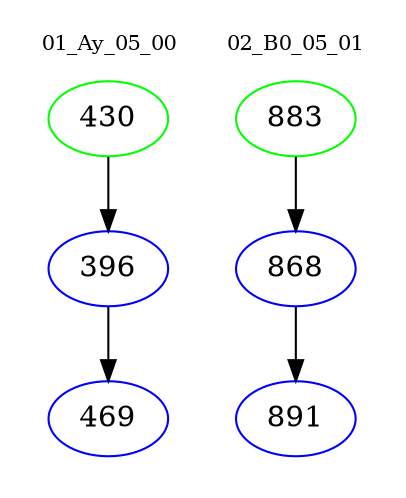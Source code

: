 digraph{
subgraph cluster_0 {
color = white
label = "01_Ay_05_00";
fontsize=10;
T0_430 [label="430", color="green"]
T0_430 -> T0_396 [color="black"]
T0_396 [label="396", color="blue"]
T0_396 -> T0_469 [color="black"]
T0_469 [label="469", color="blue"]
}
subgraph cluster_1 {
color = white
label = "02_B0_05_01";
fontsize=10;
T1_883 [label="883", color="green"]
T1_883 -> T1_868 [color="black"]
T1_868 [label="868", color="blue"]
T1_868 -> T1_891 [color="black"]
T1_891 [label="891", color="blue"]
}
}
